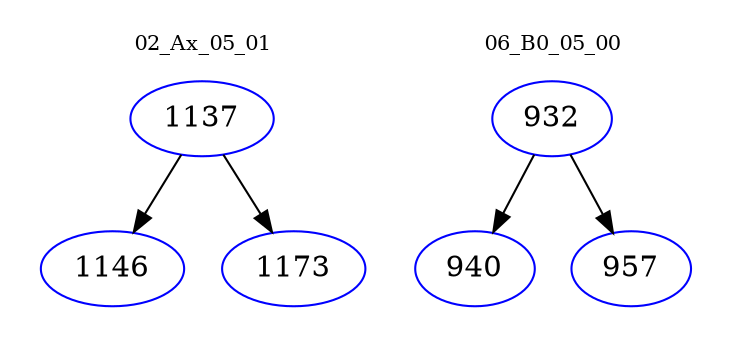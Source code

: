 digraph{
subgraph cluster_0 {
color = white
label = "02_Ax_05_01";
fontsize=10;
T0_1137 [label="1137", color="blue"]
T0_1137 -> T0_1146 [color="black"]
T0_1146 [label="1146", color="blue"]
T0_1137 -> T0_1173 [color="black"]
T0_1173 [label="1173", color="blue"]
}
subgraph cluster_1 {
color = white
label = "06_B0_05_00";
fontsize=10;
T1_932 [label="932", color="blue"]
T1_932 -> T1_940 [color="black"]
T1_940 [label="940", color="blue"]
T1_932 -> T1_957 [color="black"]
T1_957 [label="957", color="blue"]
}
}

